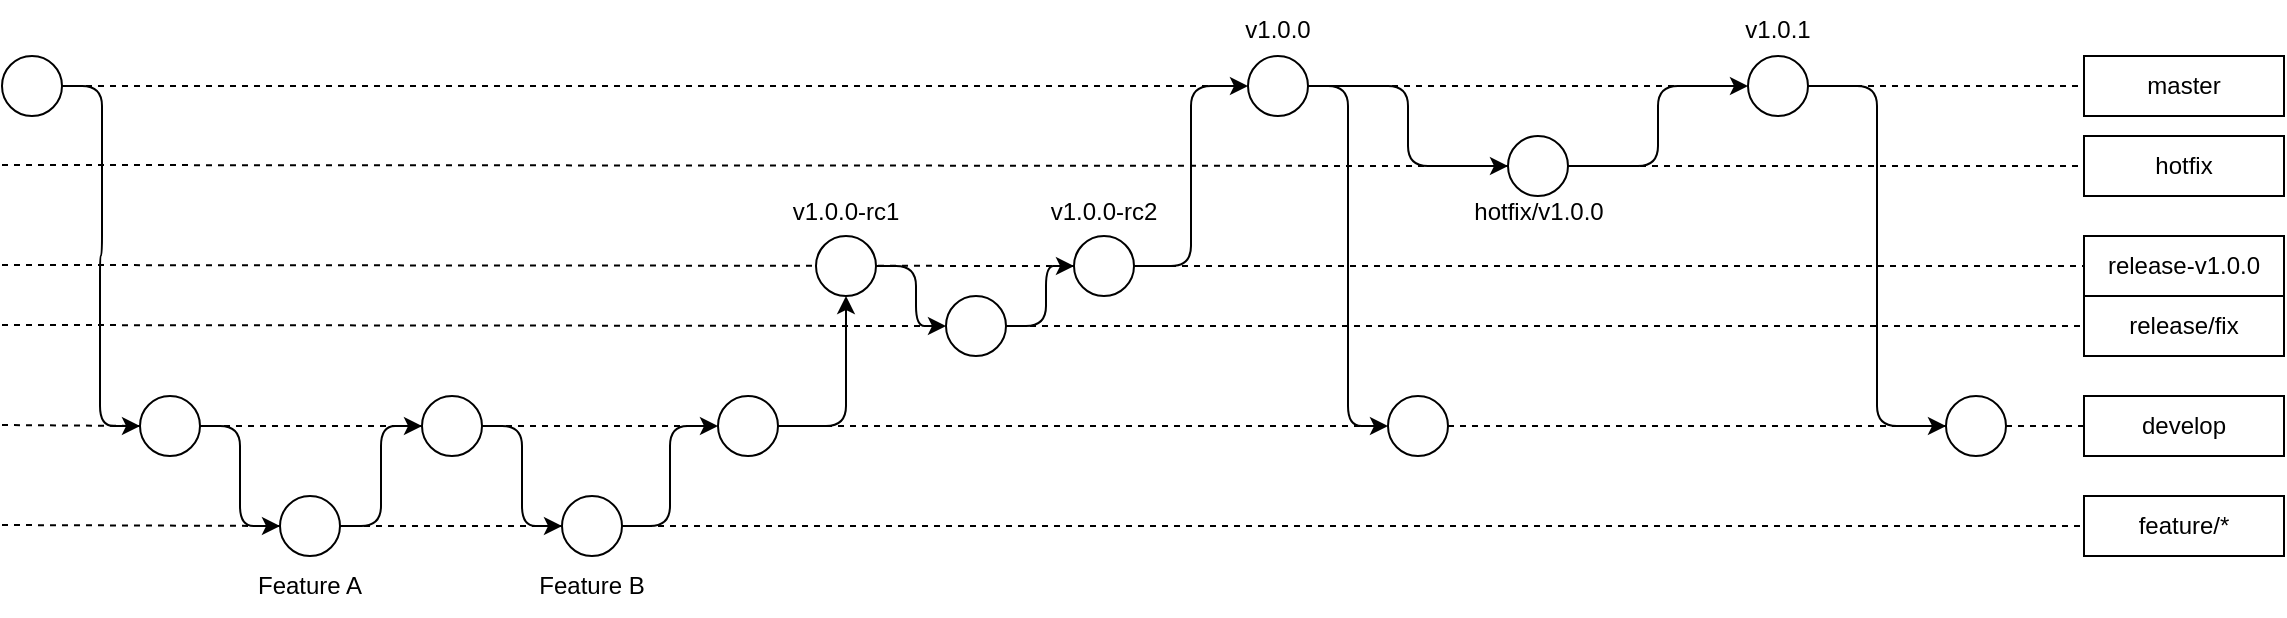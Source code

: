 <mxfile version="28.1.1" pages="2">
  <diagram id="yPxyJZ8AM_hMuL3Unpa9" name="complex gitflow">
    <mxGraphModel dx="1253" dy="686" grid="1" gridSize="10" guides="1" tooltips="1" connect="1" arrows="1" fold="1" page="1" pageScale="1" pageWidth="850" pageHeight="1100" math="0" shadow="0">
      <root>
        <mxCell id="0" />
        <mxCell id="1" parent="0" />
        <mxCell id="20Seymmh2c90RRw8AyVu-199" value="" style="endArrow=none;dashed=1;html=1;rounded=0;entryX=0;entryY=0.5;entryDx=0;entryDy=0;strokeColor=light-dark(#000000,#FF9999);" edge="1" parent="1" source="20Seymmh2c90RRw8AyVu-230" target="20Seymmh2c90RRw8AyVu-179">
          <mxGeometry width="50" height="50" relative="1" as="geometry">
            <mxPoint x="10" y="104.5" as="sourcePoint" />
            <mxPoint x="700" y="104.5" as="targetPoint" />
          </mxGeometry>
        </mxCell>
        <mxCell id="20Seymmh2c90RRw8AyVu-200" value="" style="endArrow=none;dashed=1;html=1;rounded=0;entryX=0;entryY=0.5;entryDx=0;entryDy=0;strokeColor=light-dark(#000000,#FFCC99);" edge="1" parent="1" source="20Seymmh2c90RRw8AyVu-222" target="20Seymmh2c90RRw8AyVu-180">
          <mxGeometry width="50" height="50" relative="1" as="geometry">
            <mxPoint x="10" y="154.5" as="sourcePoint" />
            <mxPoint x="700" y="154.5" as="targetPoint" />
          </mxGeometry>
        </mxCell>
        <mxCell id="20Seymmh2c90RRw8AyVu-201" value="" style="endArrow=none;dashed=1;html=1;rounded=0;entryX=0;entryY=0.5;entryDx=0;entryDy=0;strokeColor=light-dark(#000000,#FFCC99);" edge="1" parent="1" source="20Seymmh2c90RRw8AyVu-219" target="20Seymmh2c90RRw8AyVu-181">
          <mxGeometry width="50" height="50" relative="1" as="geometry">
            <mxPoint x="10" y="184.5" as="sourcePoint" />
            <mxPoint x="700" y="184.5" as="targetPoint" />
          </mxGeometry>
        </mxCell>
        <mxCell id="20Seymmh2c90RRw8AyVu-203" value="" style="endArrow=none;dashed=1;html=1;rounded=0;entryX=0;entryY=0.5;entryDx=0;entryDy=0;strokeColor=light-dark(#000000,#FF99FF);" edge="1" parent="1" source="20Seymmh2c90RRw8AyVu-251" target="20Seymmh2c90RRw8AyVu-184">
          <mxGeometry width="50" height="50" relative="1" as="geometry">
            <mxPoint x="10" y="284.5" as="sourcePoint" />
            <mxPoint x="700" y="284.5" as="targetPoint" />
          </mxGeometry>
        </mxCell>
        <mxCell id="20Seymmh2c90RRw8AyVu-235" value="" style="endArrow=none;dashed=1;html=1;rounded=0;entryX=0;entryY=0.5;entryDx=0;entryDy=0;strokeColor=light-dark(#000000,#9999FF);" edge="1" parent="1" source="20Seymmh2c90RRw8AyVu-225" target="20Seymmh2c90RRw8AyVu-233">
          <mxGeometry width="50" height="50" relative="1" as="geometry">
            <mxPoint x="40" y="65" as="sourcePoint" />
            <mxPoint x="700" y="65" as="targetPoint" />
          </mxGeometry>
        </mxCell>
        <mxCell id="20Seymmh2c90RRw8AyVu-237" value="" style="endArrow=none;dashed=1;html=1;rounded=0;entryX=0;entryY=0.5;entryDx=0;entryDy=0;strokeColor=light-dark(#000000,#CCFF99);" edge="1" parent="1" source="20Seymmh2c90RRw8AyVu-227" target="20Seymmh2c90RRw8AyVu-236">
          <mxGeometry width="50" height="50" relative="1" as="geometry">
            <mxPoint x="530" y="235" as="sourcePoint" />
            <mxPoint x="740" y="235" as="targetPoint" />
          </mxGeometry>
        </mxCell>
        <mxCell id="20Seymmh2c90RRw8AyVu-198" value="" style="endArrow=none;dashed=1;html=1;rounded=0;entryX=0;entryY=0.5;entryDx=0;entryDy=0;strokeColor=light-dark(#000000,#9999FF);" edge="1" parent="1" source="20Seymmh2c90RRw8AyVu-233" target="20Seymmh2c90RRw8AyVu-178">
          <mxGeometry width="50" height="50" relative="1" as="geometry">
            <mxPoint x="10" y="65" as="sourcePoint" />
            <mxPoint x="710" y="330" as="targetPoint" />
          </mxGeometry>
        </mxCell>
        <mxCell id="20Seymmh2c90RRw8AyVu-202" value="" style="endArrow=none;dashed=1;html=1;rounded=0;entryX=0;entryY=0.5;entryDx=0;entryDy=0;strokeColor=light-dark(#000000,#CCFF99);" edge="1" parent="1" source="20Seymmh2c90RRw8AyVu-236" target="20Seymmh2c90RRw8AyVu-183">
          <mxGeometry width="50" height="50" relative="1" as="geometry">
            <mxPoint x="10" y="234.5" as="sourcePoint" />
            <mxPoint x="700" y="234.5" as="targetPoint" />
          </mxGeometry>
        </mxCell>
        <mxCell id="20Seymmh2c90RRw8AyVu-206" value="" style="endArrow=none;dashed=1;html=1;rounded=0;entryX=0;entryY=0.5;entryDx=0;entryDy=0;" edge="1" parent="1" target="20Seymmh2c90RRw8AyVu-204">
          <mxGeometry width="50" height="50" relative="1" as="geometry">
            <mxPoint x="10" y="65" as="sourcePoint" />
            <mxPoint x="700" y="65" as="targetPoint" />
          </mxGeometry>
        </mxCell>
        <mxCell id="20Seymmh2c90RRw8AyVu-210" style="edgeStyle=orthogonalEdgeStyle;rounded=1;orthogonalLoop=1;jettySize=auto;html=1;exitX=1;exitY=0.5;exitDx=0;exitDy=0;entryX=0;entryY=0.5;entryDx=0;entryDy=0;curved=0;" edge="1" parent="1" source="20Seymmh2c90RRw8AyVu-204" target="20Seymmh2c90RRw8AyVu-207">
          <mxGeometry relative="1" as="geometry" />
        </mxCell>
        <mxCell id="20Seymmh2c90RRw8AyVu-204" value="" style="ellipse;whiteSpace=wrap;html=1;aspect=fixed;" vertex="1" parent="1">
          <mxGeometry x="10" y="50" width="30" height="30" as="geometry" />
        </mxCell>
        <mxCell id="20Seymmh2c90RRw8AyVu-209" value="" style="endArrow=none;dashed=1;html=1;rounded=0;entryX=0;entryY=0.5;entryDx=0;entryDy=0;" edge="1" parent="1" target="20Seymmh2c90RRw8AyVu-207">
          <mxGeometry width="50" height="50" relative="1" as="geometry">
            <mxPoint x="10" y="234.5" as="sourcePoint" />
            <mxPoint x="700" y="234.5" as="targetPoint" />
          </mxGeometry>
        </mxCell>
        <mxCell id="20Seymmh2c90RRw8AyVu-213" style="edgeStyle=orthogonalEdgeStyle;rounded=1;orthogonalLoop=1;jettySize=auto;html=1;exitX=1;exitY=0.5;exitDx=0;exitDy=0;entryX=0;entryY=0.5;entryDx=0;entryDy=0;curved=0;" edge="1" parent="1" source="20Seymmh2c90RRw8AyVu-207" target="20Seymmh2c90RRw8AyVu-211">
          <mxGeometry relative="1" as="geometry" />
        </mxCell>
        <mxCell id="20Seymmh2c90RRw8AyVu-207" value="" style="ellipse;whiteSpace=wrap;html=1;aspect=fixed;" vertex="1" parent="1">
          <mxGeometry x="79" y="220" width="30" height="30" as="geometry" />
        </mxCell>
        <mxCell id="20Seymmh2c90RRw8AyVu-212" value="" style="endArrow=none;dashed=1;html=1;rounded=0;entryX=0;entryY=0.5;entryDx=0;entryDy=0;strokeColor=light-dark(#000000,#FF99FF);" edge="1" parent="1" target="20Seymmh2c90RRw8AyVu-211">
          <mxGeometry width="50" height="50" relative="1" as="geometry">
            <mxPoint x="10" y="284.5" as="sourcePoint" />
            <mxPoint x="700" y="284.5" as="targetPoint" />
          </mxGeometry>
        </mxCell>
        <mxCell id="20Seymmh2c90RRw8AyVu-249" style="edgeStyle=orthogonalEdgeStyle;rounded=1;orthogonalLoop=1;jettySize=auto;html=1;exitX=1;exitY=0.5;exitDx=0;exitDy=0;entryX=0;entryY=0.5;entryDx=0;entryDy=0;curved=0;" edge="1" parent="1" source="20Seymmh2c90RRw8AyVu-211" target="20Seymmh2c90RRw8AyVu-248">
          <mxGeometry relative="1" as="geometry" />
        </mxCell>
        <mxCell id="20Seymmh2c90RRw8AyVu-211" value="" style="ellipse;whiteSpace=wrap;html=1;aspect=fixed;verticalAlign=bottom;" vertex="1" parent="1">
          <mxGeometry x="149" y="270" width="30" height="30" as="geometry" />
        </mxCell>
        <mxCell id="20Seymmh2c90RRw8AyVu-215" value="" style="endArrow=none;dashed=1;html=1;rounded=0;entryX=0;entryY=0.5;entryDx=0;entryDy=0;strokeColor=light-dark(#000000,#CCFF99);" edge="1" parent="1" source="20Seymmh2c90RRw8AyVu-248" target="20Seymmh2c90RRw8AyVu-214">
          <mxGeometry width="50" height="50" relative="1" as="geometry">
            <mxPoint x="110" y="235" as="sourcePoint" />
            <mxPoint x="700" y="234.5" as="targetPoint" />
          </mxGeometry>
        </mxCell>
        <mxCell id="20Seymmh2c90RRw8AyVu-218" style="edgeStyle=orthogonalEdgeStyle;rounded=1;orthogonalLoop=1;jettySize=auto;html=1;exitX=1;exitY=0.5;exitDx=0;exitDy=0;entryX=0.5;entryY=1;entryDx=0;entryDy=0;curved=0;" edge="1" parent="1" source="20Seymmh2c90RRw8AyVu-214" target="20Seymmh2c90RRw8AyVu-217">
          <mxGeometry relative="1" as="geometry" />
        </mxCell>
        <mxCell id="20Seymmh2c90RRw8AyVu-214" value="" style="ellipse;whiteSpace=wrap;html=1;aspect=fixed;verticalAlign=bottom;" vertex="1" parent="1">
          <mxGeometry x="368" y="220" width="30" height="30" as="geometry" />
        </mxCell>
        <mxCell id="20Seymmh2c90RRw8AyVu-221" style="edgeStyle=orthogonalEdgeStyle;rounded=1;orthogonalLoop=1;jettySize=auto;html=1;exitX=1;exitY=0.5;exitDx=0;exitDy=0;entryX=0;entryY=0.5;entryDx=0;entryDy=0;curved=0;" edge="1" parent="1" source="20Seymmh2c90RRw8AyVu-217" target="20Seymmh2c90RRw8AyVu-219">
          <mxGeometry relative="1" as="geometry" />
        </mxCell>
        <mxCell id="20Seymmh2c90RRw8AyVu-220" value="" style="endArrow=none;dashed=1;html=1;rounded=0;entryX=0;entryY=0.5;entryDx=0;entryDy=0;strokeColor=light-dark(#000000,#FFCC99);" edge="1" parent="1" target="20Seymmh2c90RRw8AyVu-219">
          <mxGeometry width="50" height="50" relative="1" as="geometry">
            <mxPoint x="10" y="184.5" as="sourcePoint" />
            <mxPoint x="700" y="184.5" as="targetPoint" />
          </mxGeometry>
        </mxCell>
        <mxCell id="20Seymmh2c90RRw8AyVu-224" style="edgeStyle=orthogonalEdgeStyle;rounded=1;orthogonalLoop=1;jettySize=auto;html=1;exitX=1;exitY=0.5;exitDx=0;exitDy=0;entryX=0;entryY=0.5;entryDx=0;entryDy=0;curved=0;" edge="1" parent="1" source="20Seymmh2c90RRw8AyVu-219" target="20Seymmh2c90RRw8AyVu-222">
          <mxGeometry relative="1" as="geometry" />
        </mxCell>
        <mxCell id="20Seymmh2c90RRw8AyVu-219" value="" style="ellipse;whiteSpace=wrap;html=1;aspect=fixed;verticalAlign=bottom;" vertex="1" parent="1">
          <mxGeometry x="482" y="170" width="30" height="30" as="geometry" />
        </mxCell>
        <mxCell id="20Seymmh2c90RRw8AyVu-223" value="" style="endArrow=none;dashed=1;html=1;rounded=0;entryX=0;entryY=0.5;entryDx=0;entryDy=0;strokeColor=light-dark(#000000,#FFCC99);" edge="1" parent="1" target="20Seymmh2c90RRw8AyVu-222">
          <mxGeometry width="50" height="50" relative="1" as="geometry">
            <mxPoint x="10" y="154.5" as="sourcePoint" />
            <mxPoint x="700" y="154.5" as="targetPoint" />
          </mxGeometry>
        </mxCell>
        <mxCell id="20Seymmh2c90RRw8AyVu-226" style="edgeStyle=orthogonalEdgeStyle;rounded=1;orthogonalLoop=1;jettySize=auto;html=1;exitX=1;exitY=0.5;exitDx=0;exitDy=0;entryX=0;entryY=0.5;entryDx=0;entryDy=0;curved=0;" edge="1" parent="1" source="20Seymmh2c90RRw8AyVu-222" target="20Seymmh2c90RRw8AyVu-225">
          <mxGeometry relative="1" as="geometry" />
        </mxCell>
        <mxCell id="20Seymmh2c90RRw8AyVu-222" value="" style="ellipse;whiteSpace=wrap;html=1;aspect=fixed;verticalAlign=bottom;" vertex="1" parent="1">
          <mxGeometry x="546" y="140" width="30" height="30" as="geometry" />
        </mxCell>
        <mxCell id="20Seymmh2c90RRw8AyVu-217" value="" style="ellipse;whiteSpace=wrap;html=1;aspect=fixed;verticalAlign=bottom;" vertex="1" parent="1">
          <mxGeometry x="417" y="140" width="30" height="30" as="geometry" />
        </mxCell>
        <mxCell id="20Seymmh2c90RRw8AyVu-229" style="edgeStyle=orthogonalEdgeStyle;rounded=1;orthogonalLoop=1;jettySize=auto;html=1;exitX=1;exitY=0.5;exitDx=0;exitDy=0;entryX=0;entryY=0.5;entryDx=0;entryDy=0;curved=0;" edge="1" parent="1" source="20Seymmh2c90RRw8AyVu-225" target="20Seymmh2c90RRw8AyVu-227">
          <mxGeometry relative="1" as="geometry" />
        </mxCell>
        <mxCell id="20Seymmh2c90RRw8AyVu-232" style="edgeStyle=orthogonalEdgeStyle;rounded=1;orthogonalLoop=1;jettySize=auto;html=1;exitX=1;exitY=0.5;exitDx=0;exitDy=0;entryX=0;entryY=0.5;entryDx=0;entryDy=0;curved=0;" edge="1" parent="1" source="20Seymmh2c90RRw8AyVu-225" target="20Seymmh2c90RRw8AyVu-230">
          <mxGeometry relative="1" as="geometry" />
        </mxCell>
        <mxCell id="20Seymmh2c90RRw8AyVu-228" value="" style="endArrow=none;dashed=1;html=1;rounded=0;entryX=0;entryY=0.5;entryDx=0;entryDy=0;strokeColor=light-dark(#000000,#CCFF99);" edge="1" parent="1" source="20Seymmh2c90RRw8AyVu-214" target="20Seymmh2c90RRw8AyVu-227">
          <mxGeometry width="50" height="50" relative="1" as="geometry">
            <mxPoint x="250" y="235" as="sourcePoint" />
            <mxPoint x="700" y="234.5" as="targetPoint" />
          </mxGeometry>
        </mxCell>
        <mxCell id="20Seymmh2c90RRw8AyVu-227" value="" style="ellipse;whiteSpace=wrap;html=1;aspect=fixed;verticalAlign=bottom;" vertex="1" parent="1">
          <mxGeometry x="703" y="220" width="30" height="30" as="geometry" />
        </mxCell>
        <mxCell id="20Seymmh2c90RRw8AyVu-231" value="" style="endArrow=none;dashed=1;html=1;rounded=0;entryX=0;entryY=0.5;entryDx=0;entryDy=0;strokeColor=light-dark(#000000,#FF9999);" edge="1" parent="1" target="20Seymmh2c90RRw8AyVu-230">
          <mxGeometry width="50" height="50" relative="1" as="geometry">
            <mxPoint x="10" y="104.5" as="sourcePoint" />
            <mxPoint x="700" y="104.5" as="targetPoint" />
          </mxGeometry>
        </mxCell>
        <mxCell id="20Seymmh2c90RRw8AyVu-234" style="edgeStyle=orthogonalEdgeStyle;rounded=1;orthogonalLoop=1;jettySize=auto;html=1;exitX=1;exitY=0.5;exitDx=0;exitDy=0;entryX=0;entryY=0.5;entryDx=0;entryDy=0;curved=0;" edge="1" parent="1" source="20Seymmh2c90RRw8AyVu-230" target="20Seymmh2c90RRw8AyVu-233">
          <mxGeometry relative="1" as="geometry" />
        </mxCell>
        <mxCell id="20Seymmh2c90RRw8AyVu-230" value="" style="ellipse;whiteSpace=wrap;html=1;aspect=fixed;verticalAlign=bottom;" vertex="1" parent="1">
          <mxGeometry x="763" y="90" width="30" height="30" as="geometry" />
        </mxCell>
        <mxCell id="20Seymmh2c90RRw8AyVu-238" style="edgeStyle=orthogonalEdgeStyle;rounded=1;orthogonalLoop=1;jettySize=auto;html=1;exitX=1;exitY=0.5;exitDx=0;exitDy=0;entryX=0;entryY=0.5;entryDx=0;entryDy=0;curved=0;" edge="1" parent="1" source="20Seymmh2c90RRw8AyVu-233" target="20Seymmh2c90RRw8AyVu-236">
          <mxGeometry relative="1" as="geometry" />
        </mxCell>
        <mxCell id="20Seymmh2c90RRw8AyVu-233" value="" style="ellipse;whiteSpace=wrap;html=1;aspect=fixed;verticalAlign=bottom;" vertex="1" parent="1">
          <mxGeometry x="883" y="50" width="30" height="30" as="geometry" />
        </mxCell>
        <mxCell id="20Seymmh2c90RRw8AyVu-236" value="" style="ellipse;whiteSpace=wrap;html=1;aspect=fixed;verticalAlign=bottom;" vertex="1" parent="1">
          <mxGeometry x="982" y="220" width="30" height="30" as="geometry" />
        </mxCell>
        <mxCell id="20Seymmh2c90RRw8AyVu-239" value="Feature A" style="text;strokeColor=none;align=center;fillColor=none;html=1;verticalAlign=middle;whiteSpace=wrap;rounded=0;" vertex="1" parent="1">
          <mxGeometry x="134" y="300" width="60" height="30" as="geometry" />
        </mxCell>
        <mxCell id="20Seymmh2c90RRw8AyVu-240" value="v1.0.0-rc1" style="text;strokeColor=none;align=center;fillColor=none;html=1;verticalAlign=middle;whiteSpace=wrap;rounded=0;" vertex="1" parent="1">
          <mxGeometry x="402" y="113" width="60" height="30" as="geometry" />
        </mxCell>
        <mxCell id="20Seymmh2c90RRw8AyVu-241" value="" style="group" vertex="1" connectable="0" parent="1">
          <mxGeometry x="1051" y="50" width="100" height="250" as="geometry" />
        </mxCell>
        <mxCell id="20Seymmh2c90RRw8AyVu-178" value="master" style="rounded=0;whiteSpace=wrap;html=1;strokeColor=light-dark(#000000,#9999FF);" vertex="1" parent="20Seymmh2c90RRw8AyVu-241">
          <mxGeometry width="100" height="30" as="geometry" />
        </mxCell>
        <mxCell id="20Seymmh2c90RRw8AyVu-179" value="hotfix" style="rounded=0;whiteSpace=wrap;html=1;strokeColor=light-dark(#000000,#FF9999);" vertex="1" parent="20Seymmh2c90RRw8AyVu-241">
          <mxGeometry y="40" width="100" height="30" as="geometry" />
        </mxCell>
        <mxCell id="20Seymmh2c90RRw8AyVu-180" value="release-v1.0.0" style="rounded=0;whiteSpace=wrap;html=1;strokeColor=light-dark(#000000,#FFCC99);" vertex="1" parent="20Seymmh2c90RRw8AyVu-241">
          <mxGeometry y="90" width="100" height="30" as="geometry" />
        </mxCell>
        <mxCell id="20Seymmh2c90RRw8AyVu-181" value="release/fix" style="rounded=0;whiteSpace=wrap;html=1;strokeColor=light-dark(#000000,#FFCC99);" vertex="1" parent="20Seymmh2c90RRw8AyVu-241">
          <mxGeometry y="120" width="100" height="30" as="geometry" />
        </mxCell>
        <mxCell id="20Seymmh2c90RRw8AyVu-183" value="develop" style="rounded=0;whiteSpace=wrap;html=1;strokeColor=light-dark(#000000,#99FF99);" vertex="1" parent="20Seymmh2c90RRw8AyVu-241">
          <mxGeometry y="170" width="100" height="30" as="geometry" />
        </mxCell>
        <mxCell id="20Seymmh2c90RRw8AyVu-184" value="feature/*" style="rounded=0;whiteSpace=wrap;html=1;strokeColor=light-dark(#000000,#FF99FF);" vertex="1" parent="20Seymmh2c90RRw8AyVu-241">
          <mxGeometry y="220" width="100" height="30" as="geometry" />
        </mxCell>
        <mxCell id="20Seymmh2c90RRw8AyVu-242" value="" style="endArrow=none;dashed=1;html=1;rounded=0;entryX=0;entryY=0.5;entryDx=0;entryDy=0;strokeColor=light-dark(#000000,#9999FF);" edge="1" parent="1" source="20Seymmh2c90RRw8AyVu-204" target="20Seymmh2c90RRw8AyVu-225">
          <mxGeometry width="50" height="50" relative="1" as="geometry">
            <mxPoint x="40" y="65" as="sourcePoint" />
            <mxPoint x="720" y="65" as="targetPoint" />
          </mxGeometry>
        </mxCell>
        <mxCell id="20Seymmh2c90RRw8AyVu-225" value="" style="ellipse;whiteSpace=wrap;html=1;aspect=fixed;verticalAlign=bottom;" vertex="1" parent="1">
          <mxGeometry x="633" y="50" width="30" height="30" as="geometry" />
        </mxCell>
        <mxCell id="20Seymmh2c90RRw8AyVu-243" value="v1.0.0-rc2" style="text;strokeColor=none;align=center;fillColor=none;html=1;verticalAlign=middle;whiteSpace=wrap;rounded=0;" vertex="1" parent="1">
          <mxGeometry x="531" y="113" width="60" height="30" as="geometry" />
        </mxCell>
        <mxCell id="20Seymmh2c90RRw8AyVu-245" value="v1.0.0" style="text;strokeColor=none;align=center;fillColor=none;html=1;verticalAlign=middle;whiteSpace=wrap;rounded=0;" vertex="1" parent="1">
          <mxGeometry x="618" y="22" width="60" height="30" as="geometry" />
        </mxCell>
        <mxCell id="20Seymmh2c90RRw8AyVu-246" value="hotfix/v1.0.0" style="text;strokeColor=none;align=center;fillColor=none;html=1;verticalAlign=middle;whiteSpace=wrap;rounded=0;" vertex="1" parent="1">
          <mxGeometry x="730.5" y="113" width="95" height="30" as="geometry" />
        </mxCell>
        <mxCell id="20Seymmh2c90RRw8AyVu-247" value="v1.0.1" style="text;strokeColor=none;align=center;fillColor=none;html=1;verticalAlign=middle;whiteSpace=wrap;rounded=0;" vertex="1" parent="1">
          <mxGeometry x="868" y="22" width="60" height="30" as="geometry" />
        </mxCell>
        <mxCell id="20Seymmh2c90RRw8AyVu-250" value="" style="endArrow=none;dashed=1;html=1;rounded=0;entryX=0;entryY=0.5;entryDx=0;entryDy=0;strokeColor=light-dark(#000000,#CCFF99);" edge="1" parent="1" source="20Seymmh2c90RRw8AyVu-207" target="20Seymmh2c90RRw8AyVu-248">
          <mxGeometry width="50" height="50" relative="1" as="geometry">
            <mxPoint x="109" y="235" as="sourcePoint" />
            <mxPoint x="318" y="235" as="targetPoint" />
          </mxGeometry>
        </mxCell>
        <mxCell id="20Seymmh2c90RRw8AyVu-253" style="edgeStyle=orthogonalEdgeStyle;rounded=1;orthogonalLoop=1;jettySize=auto;html=1;exitX=1;exitY=0.5;exitDx=0;exitDy=0;entryX=0;entryY=0.5;entryDx=0;entryDy=0;curved=0;" edge="1" parent="1" source="20Seymmh2c90RRw8AyVu-248" target="20Seymmh2c90RRw8AyVu-251">
          <mxGeometry relative="1" as="geometry" />
        </mxCell>
        <mxCell id="20Seymmh2c90RRw8AyVu-248" value="" style="ellipse;whiteSpace=wrap;html=1;aspect=fixed;verticalAlign=bottom;" vertex="1" parent="1">
          <mxGeometry x="220" y="220" width="30" height="30" as="geometry" />
        </mxCell>
        <mxCell id="20Seymmh2c90RRw8AyVu-252" value="" style="endArrow=none;dashed=1;html=1;rounded=0;entryX=0;entryY=0.5;entryDx=0;entryDy=0;strokeColor=light-dark(#000000,#FF99FF);" edge="1" parent="1" source="20Seymmh2c90RRw8AyVu-211" target="20Seymmh2c90RRw8AyVu-251">
          <mxGeometry width="50" height="50" relative="1" as="geometry">
            <mxPoint x="179" y="285" as="sourcePoint" />
            <mxPoint x="960" y="285" as="targetPoint" />
          </mxGeometry>
        </mxCell>
        <mxCell id="20Seymmh2c90RRw8AyVu-254" style="edgeStyle=orthogonalEdgeStyle;rounded=1;orthogonalLoop=1;jettySize=auto;html=1;exitX=1;exitY=0.5;exitDx=0;exitDy=0;entryX=0;entryY=0.5;entryDx=0;entryDy=0;curved=0;" edge="1" parent="1" source="20Seymmh2c90RRw8AyVu-251" target="20Seymmh2c90RRw8AyVu-214">
          <mxGeometry relative="1" as="geometry" />
        </mxCell>
        <mxCell id="20Seymmh2c90RRw8AyVu-251" value="" style="ellipse;whiteSpace=wrap;html=1;aspect=fixed;verticalAlign=bottom;" vertex="1" parent="1">
          <mxGeometry x="290" y="270" width="30" height="30" as="geometry" />
        </mxCell>
        <mxCell id="20Seymmh2c90RRw8AyVu-255" value="Feature B" style="text;strokeColor=none;align=center;fillColor=none;html=1;verticalAlign=middle;whiteSpace=wrap;rounded=0;" vertex="1" parent="1">
          <mxGeometry x="275" y="300" width="60" height="30" as="geometry" />
        </mxCell>
      </root>
    </mxGraphModel>
  </diagram>
  <diagram id="eWztX-HKV9PbQhigdnBN" name="simple gitflow">
    <mxGraphModel dx="1084" dy="813" grid="1" gridSize="10" guides="1" tooltips="1" connect="1" arrows="1" fold="1" page="1" pageScale="1" pageWidth="850" pageHeight="1100" math="0" shadow="0">
      <root>
        <mxCell id="QUeHIoVe-N7WYJK59KCd-0" />
        <mxCell id="QUeHIoVe-N7WYJK59KCd-1" parent="QUeHIoVe-N7WYJK59KCd-0" />
        <mxCell id="QUeHIoVe-N7WYJK59KCd-26" value="" style="edgeStyle=orthogonalEdgeStyle;orthogonalLoop=1;jettySize=auto;html=1;dashed=1;startFill=0;endArrow=none;endFill=0;strokeColor=#6c8ebf;fillColor=#dae8fc;" parent="QUeHIoVe-N7WYJK59KCd-1" source="QUeHIoVe-N7WYJK59KCd-14" target="QUeHIoVe-N7WYJK59KCd-25" edge="1">
          <mxGeometry relative="1" as="geometry" />
        </mxCell>
        <mxCell id="QUeHIoVe-N7WYJK59KCd-40" style="edgeStyle=orthogonalEdgeStyle;orthogonalLoop=1;jettySize=auto;html=1;entryX=0;entryY=0.5;entryDx=0;entryDy=0;dashed=1;startFill=0;endArrow=none;endFill=0;strokeColor=#6c8ebf;fillColor=#dae8fc;" parent="QUeHIoVe-N7WYJK59KCd-1" source="QUeHIoVe-N7WYJK59KCd-14" target="QUeHIoVe-N7WYJK59KCd-32" edge="1">
          <mxGeometry relative="1" as="geometry">
            <Array as="points">
              <mxPoint x="55" y="95" />
            </Array>
          </mxGeometry>
        </mxCell>
        <mxCell id="QUeHIoVe-N7WYJK59KCd-14" value="V1.0" style="ellipse;whiteSpace=wrap;html=1;aspect=fixed;fillColor=#dae8fc;strokeColor=#6c8ebf;labelPosition=center;verticalLabelPosition=top;align=center;verticalAlign=bottom;" parent="QUeHIoVe-N7WYJK59KCd-1" vertex="1">
          <mxGeometry x="40" y="40" width="30" height="30" as="geometry" />
        </mxCell>
        <mxCell id="QUeHIoVe-N7WYJK59KCd-28" value="" style="edgeStyle=orthogonalEdgeStyle;orthogonalLoop=1;jettySize=auto;html=1;dashed=1;startFill=0;endArrow=none;endFill=0;strokeColor=#6c8ebf;fillColor=#dae8fc;" parent="QUeHIoVe-N7WYJK59KCd-1" source="QUeHIoVe-N7WYJK59KCd-25" target="QUeHIoVe-N7WYJK59KCd-27" edge="1">
          <mxGeometry relative="1" as="geometry" />
        </mxCell>
        <mxCell id="QUeHIoVe-N7WYJK59KCd-25" value="V2.0" style="ellipse;whiteSpace=wrap;html=1;aspect=fixed;fillColor=#dae8fc;strokeColor=#6c8ebf;labelPosition=center;verticalLabelPosition=top;align=center;verticalAlign=bottom;" parent="QUeHIoVe-N7WYJK59KCd-1" vertex="1">
          <mxGeometry x="410" y="40" width="30" height="30" as="geometry" />
        </mxCell>
        <mxCell id="QUeHIoVe-N7WYJK59KCd-30" value="" style="edgeStyle=orthogonalEdgeStyle;orthogonalLoop=1;jettySize=auto;html=1;dashed=1;startFill=0;endArrow=none;endFill=0;strokeColor=#6c8ebf;fillColor=#dae8fc;" parent="QUeHIoVe-N7WYJK59KCd-1" source="QUeHIoVe-N7WYJK59KCd-27" target="QUeHIoVe-N7WYJK59KCd-29" edge="1">
          <mxGeometry relative="1" as="geometry" />
        </mxCell>
        <mxCell id="QUeHIoVe-N7WYJK59KCd-27" value="V2.1" style="ellipse;whiteSpace=wrap;html=1;aspect=fixed;fillColor=#dae8fc;strokeColor=#6c8ebf;labelPosition=center;verticalLabelPosition=top;align=center;verticalAlign=bottom;" parent="QUeHIoVe-N7WYJK59KCd-1" vertex="1">
          <mxGeometry x="510" y="40" width="30" height="30" as="geometry" />
        </mxCell>
        <mxCell id="QUeHIoVe-N7WYJK59KCd-29" value="Master" style="rounded=0;whiteSpace=wrap;html=1;fontFamily=Helvetica;fontSize=12;fontColor=#000000;align=center;strokeColor=#6c8ebf;fillColor=#dae8fc;" parent="QUeHIoVe-N7WYJK59KCd-1" vertex="1">
          <mxGeometry x="610" y="40" width="110" height="30" as="geometry" />
        </mxCell>
        <mxCell id="QUeHIoVe-N7WYJK59KCd-34" value="" style="edgeStyle=orthogonalEdgeStyle;orthogonalLoop=1;jettySize=auto;html=1;dashed=1;startFill=0;endArrow=none;endFill=0;strokeColor=#9673a6;fillColor=#e1d5e7;" parent="QUeHIoVe-N7WYJK59KCd-1" source="QUeHIoVe-N7WYJK59KCd-32" target="QUeHIoVe-N7WYJK59KCd-33" edge="1">
          <mxGeometry relative="1" as="geometry" />
        </mxCell>
        <mxCell id="QUeHIoVe-N7WYJK59KCd-32" value="" style="ellipse;whiteSpace=wrap;html=1;aspect=fixed;fillColor=#e1d5e7;strokeColor=#9673a6;labelPosition=center;verticalLabelPosition=top;align=center;verticalAlign=bottom;" parent="QUeHIoVe-N7WYJK59KCd-1" vertex="1">
          <mxGeometry x="90" y="80" width="30" height="30" as="geometry" />
        </mxCell>
        <mxCell id="QUeHIoVe-N7WYJK59KCd-36" value="" style="edgeStyle=orthogonalEdgeStyle;orthogonalLoop=1;jettySize=auto;html=1;dashed=1;startFill=0;endArrow=none;endFill=0;strokeColor=#6c8ebf;fillColor=#dae8fc;" parent="QUeHIoVe-N7WYJK59KCd-1" source="QUeHIoVe-N7WYJK59KCd-33" target="QUeHIoVe-N7WYJK59KCd-35" edge="1">
          <mxGeometry relative="1" as="geometry" />
        </mxCell>
        <mxCell id="QUeHIoVe-N7WYJK59KCd-33" value="" style="ellipse;whiteSpace=wrap;html=1;aspect=fixed;fillColor=#e1d5e7;strokeColor=#9673a6;labelPosition=center;verticalLabelPosition=top;align=center;verticalAlign=bottom;" parent="QUeHIoVe-N7WYJK59KCd-1" vertex="1">
          <mxGeometry x="250" y="80" width="30" height="30" as="geometry" />
        </mxCell>
        <mxCell id="QUeHIoVe-N7WYJK59KCd-41" style="edgeStyle=orthogonalEdgeStyle;orthogonalLoop=1;jettySize=auto;html=1;exitX=1;exitY=0.5;exitDx=0;exitDy=0;entryX=0;entryY=0.5;entryDx=0;entryDy=0;dashed=1;startFill=0;endArrow=none;endFill=0;strokeColor=#6c8ebf;fillColor=#dae8fc;" parent="QUeHIoVe-N7WYJK59KCd-1" source="QUeHIoVe-N7WYJK59KCd-35" target="QUeHIoVe-N7WYJK59KCd-25" edge="1">
          <mxGeometry relative="1" as="geometry" />
        </mxCell>
        <mxCell id="QUeHIoVe-N7WYJK59KCd-35" value="" style="ellipse;whiteSpace=wrap;html=1;aspect=fixed;fillColor=#e1d5e7;strokeColor=#9673a6;labelPosition=center;verticalLabelPosition=top;align=center;verticalAlign=bottom;" parent="QUeHIoVe-N7WYJK59KCd-1" vertex="1">
          <mxGeometry x="340" y="80" width="30" height="30" as="geometry" />
        </mxCell>
      </root>
    </mxGraphModel>
  </diagram>
</mxfile>

